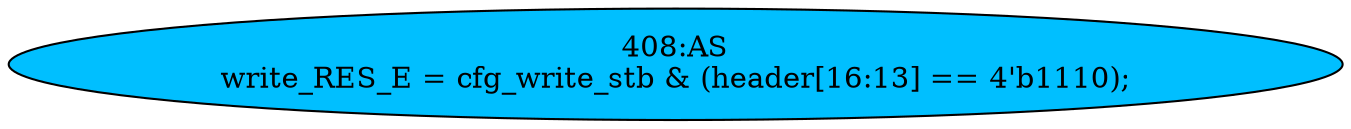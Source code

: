 strict digraph "" {
	node [label="\N"];
	"408:AS"	 [ast="<pyverilog.vparser.ast.Assign object at 0x7f1e4d7e7950>",
		def_var="['write_RES_E']",
		fillcolor=deepskyblue,
		label="408:AS
write_RES_E = cfg_write_stb & (header[16:13] == 4'b1110);",
		statements="[]",
		style=filled,
		typ=Assign,
		use_var="['cfg_write_stb', 'header']"];
}
